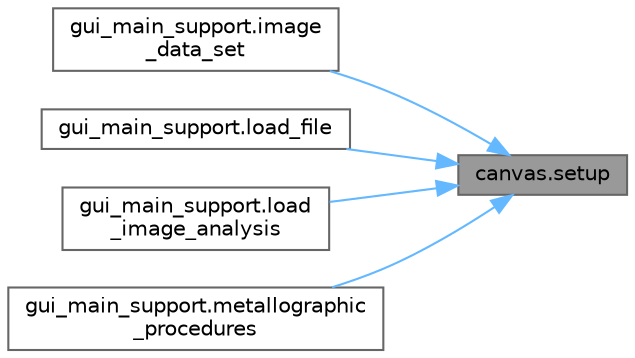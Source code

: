 digraph "canvas.setup"
{
 // LATEX_PDF_SIZE
  bgcolor="transparent";
  edge [fontname=Helvetica,fontsize=10,labelfontname=Helvetica,labelfontsize=10];
  node [fontname=Helvetica,fontsize=10,shape=box,height=0.2,width=0.4];
  rankdir="RL";
  Node1 [id="Node000001",label="canvas.setup",height=0.2,width=0.4,color="gray40", fillcolor="grey60", style="filled", fontcolor="black",tooltip=" "];
  Node1 -> Node2 [id="edge1_Node000001_Node000002",dir="back",color="steelblue1",style="solid",tooltip=" "];
  Node2 [id="Node000002",label="gui_main_support.image\l_data_set",height=0.2,width=0.4,color="grey40", fillcolor="white", style="filled",URL="$namespacegui__main__support.html#ad188e4d70d706529f53320a36aea5c51",tooltip=" "];
  Node1 -> Node3 [id="edge2_Node000001_Node000003",dir="back",color="steelblue1",style="solid",tooltip=" "];
  Node3 [id="Node000003",label="gui_main_support.load_file",height=0.2,width=0.4,color="grey40", fillcolor="white", style="filled",URL="$namespacegui__main__support.html#a3599518e1be3781a04d8628e9da8bf9e",tooltip=" "];
  Node1 -> Node4 [id="edge3_Node000001_Node000004",dir="back",color="steelblue1",style="solid",tooltip=" "];
  Node4 [id="Node000004",label="gui_main_support.load\l_image_analysis",height=0.2,width=0.4,color="grey40", fillcolor="white", style="filled",URL="$namespacegui__main__support.html#a4133dd35c921a04193dd8f553ad43767",tooltip=" "];
  Node1 -> Node5 [id="edge4_Node000001_Node000005",dir="back",color="steelblue1",style="solid",tooltip=" "];
  Node5 [id="Node000005",label="gui_main_support.metallographic\l_procedures",height=0.2,width=0.4,color="grey40", fillcolor="white", style="filled",URL="$namespacegui__main__support.html#afa0143ac688eed893125c2e77be58428",tooltip=" "];
}
